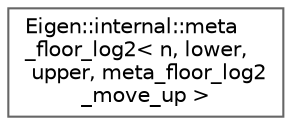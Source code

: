 digraph "Graphical Class Hierarchy"
{
 // LATEX_PDF_SIZE
  bgcolor="transparent";
  edge [fontname=Helvetica,fontsize=10,labelfontname=Helvetica,labelfontsize=10];
  node [fontname=Helvetica,fontsize=10,shape=box,height=0.2,width=0.4];
  rankdir="LR";
  Node0 [id="Node000000",label="Eigen::internal::meta\l_floor_log2\< n, lower,\l upper, meta_floor_log2\l_move_up \>",height=0.2,width=0.4,color="grey40", fillcolor="white", style="filled",URL="$structEigen_1_1internal_1_1meta__floor__log2_3_01n_00_01lower_00_01upper_00_01meta__floor__log2__move__up_01_4.html",tooltip=" "];
}
